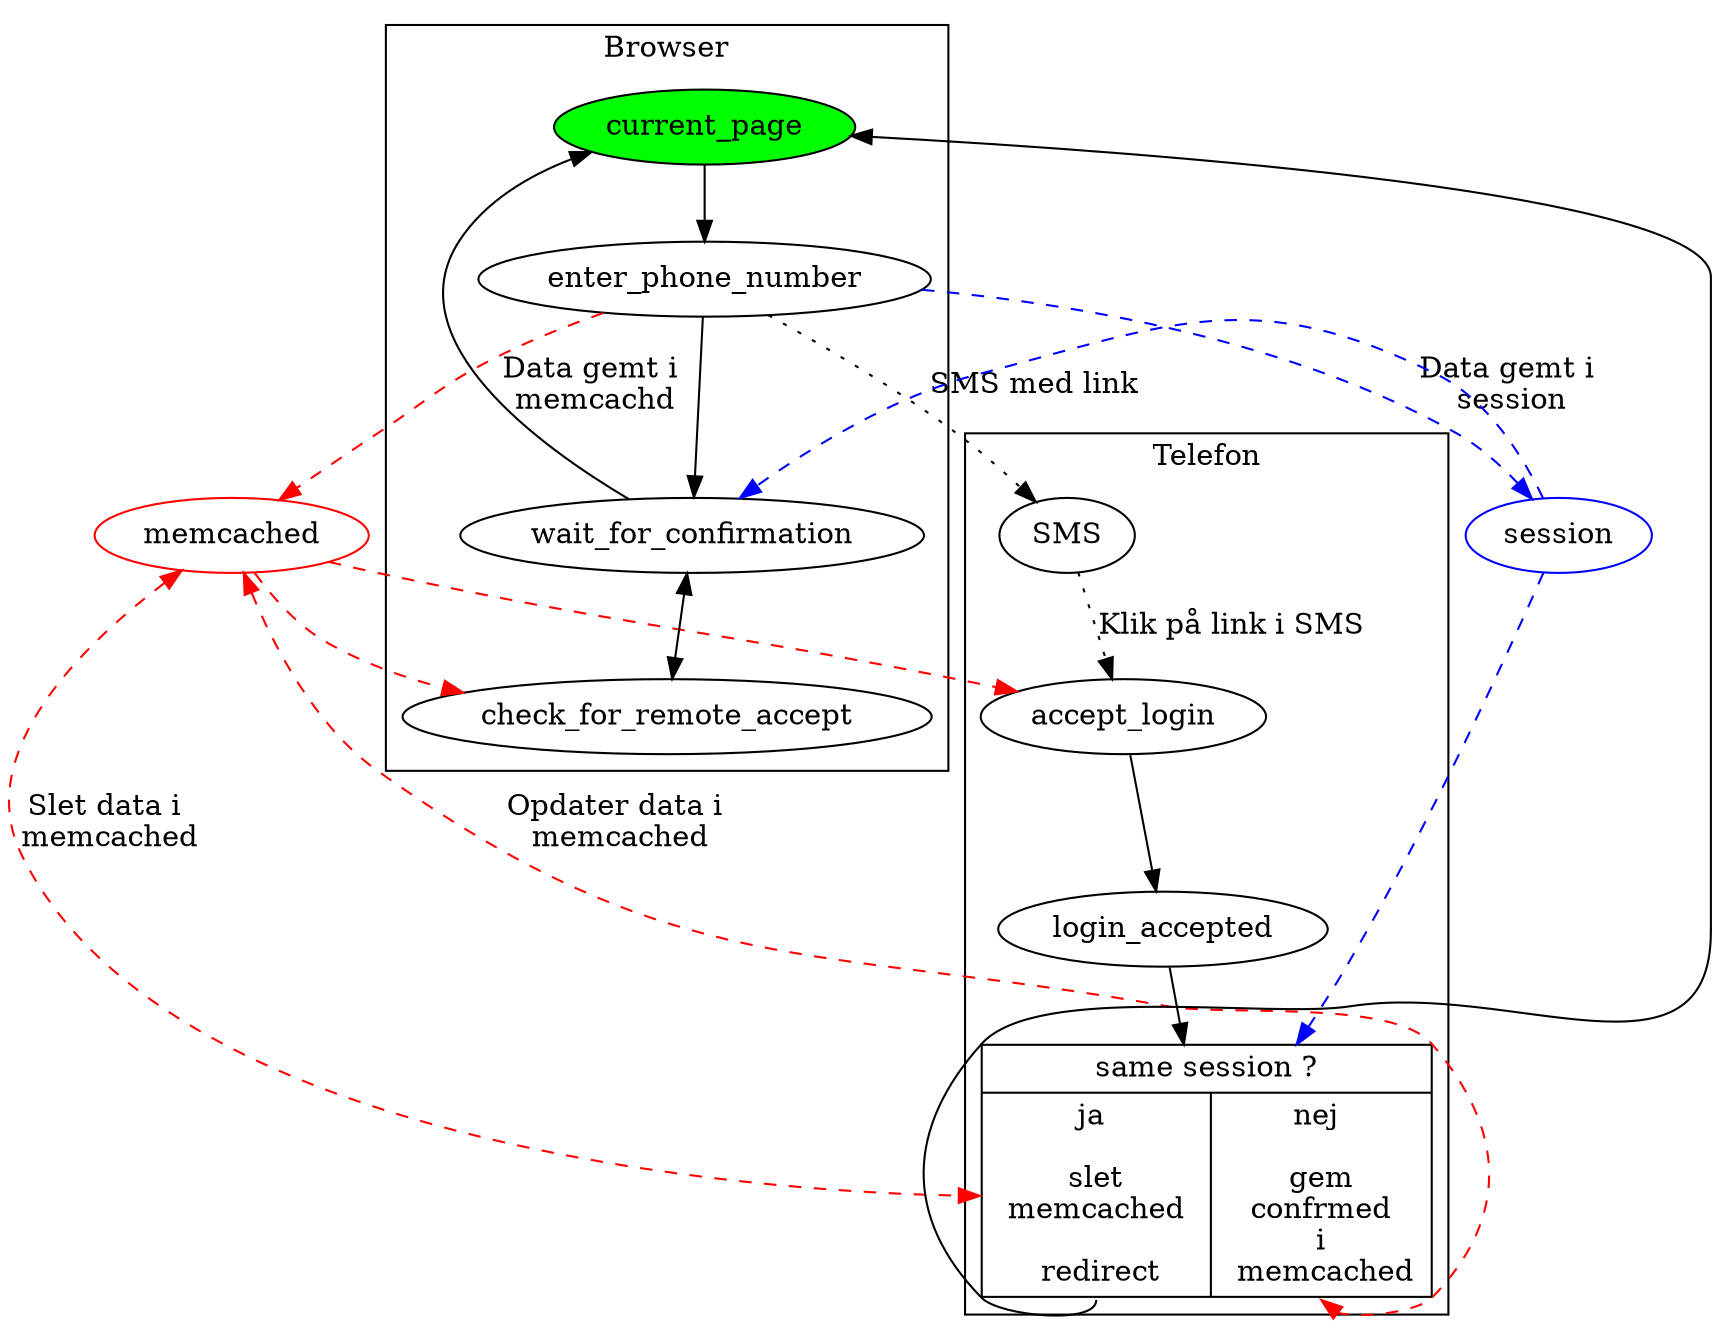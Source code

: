 digraph xxx {
  {
    edge [ style=dashed color=red ];
    enter_phone_number -> memcached [ label="Data gemt i \nmemcachd"]; /////
                          memcached [ color = red ];
                          memcached -> check_for_remote_accept;
                          memcached -> accept_login;
                          memcached -> same_session:ja [ label = "Slet data i \nmemcached" dir=both ];
                          memcached -> same_session:nej [ label = "Opdater data i \nmemcached" dir=both ];
    edge [ style=dashed color=blue ];
        enter_phone_number -> session [ label="Data gemt i \nsession"];    /////
                              session [ color = blue ];
                              session -> wait_for_confirmation;
                              session -> same_session;
  }
  subgraph cluster_browser {
    label = "Browser";
    current_page [ style=filled fillcolor=green ];
    current_page -> enter_phone_number -> wait_for_confirmation;
                                          wait_for_confirmation -> check_for_remote_accept [ dir=both ];
    current_page -> wait_for_confirmation [ dir=back ];
  }
  subgraph cluster_telefon {
    label = "Telefon";
    same_session [ shape=record label="{same session ?|{ <ja> ja \n \n slet \n memcached \n \n redirect | <nej> nej \n \n gem \n confrmed \n i \n memcached}}" ];
    SMS -> accept_login [ style=dotted label="Klik på link i SMS" ];
           accept_login -> login_accepted-> same_session;
                            current_page -> same_session:ja [ dir=back ];
  }
  enter_phone_number -> SMS [ style= dotted label="SMS med link"];
}
